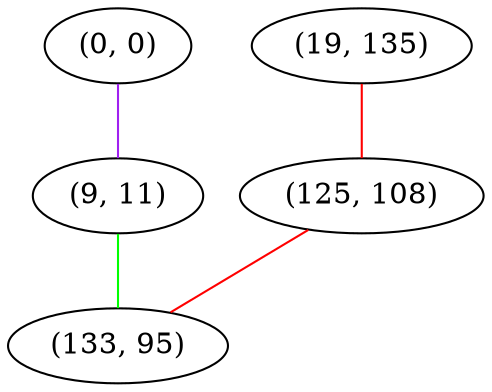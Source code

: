 graph "" {
"(0, 0)";
"(19, 135)";
"(125, 108)";
"(9, 11)";
"(133, 95)";
"(0, 0)" -- "(9, 11)"  [color=purple, key=0, weight=4];
"(19, 135)" -- "(125, 108)"  [color=red, key=0, weight=1];
"(125, 108)" -- "(133, 95)"  [color=red, key=0, weight=1];
"(9, 11)" -- "(133, 95)"  [color=green, key=0, weight=2];
}
